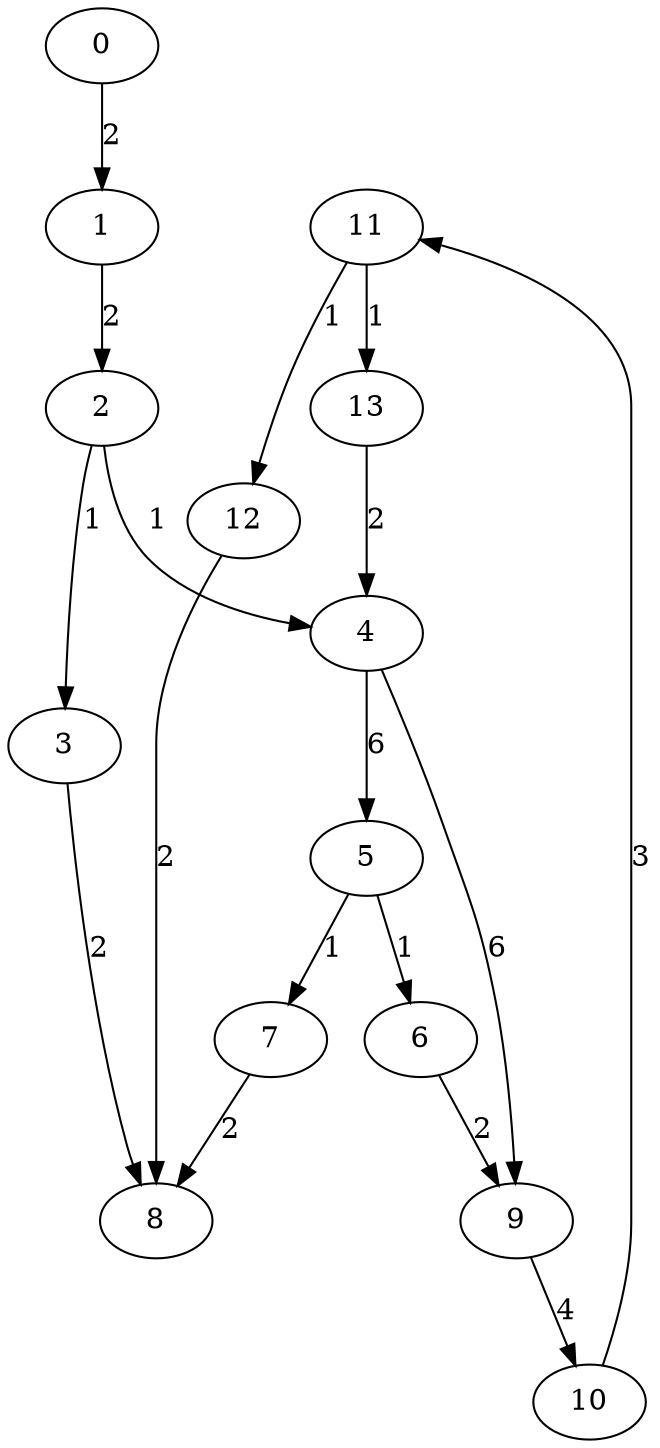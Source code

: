 digraph G {
	graph [bb="0,0,306,687"];
	node [label="\N"];
	11	 [height=0.5,
		pos="185,582",
		width=0.75];
	12	 [height=0.5,
		pos="106,441",
		width=0.75];
	11 -> 12	 [label=1,
		lp="168.5,538.5",
		pos="e,115.16,458.11 175.78,564.78 162.11,540.72 136.33,495.36 120.22,467.02"];
	13	 [height=0.5,
		pos="185,495",
		width=0.75];
	11 -> 13	 [label=1,
		lp="188.5,538.5",
		pos="e,185,513.18 185,563.8 185,552.16 185,536.55 185,523.24"];
	8	 [height=0.5,
		pos="71,105",
		width=0.75];
	12 -> 8	 [label=2,
		lp="74.5,279",
		pos="e,71,123.26 96.987,423.66 86.616,403.3 71,367.14 71,334 71,334 71,334 71,191 71,171.75 71,150.05 71,133.4"];
	4	 [height=0.5,
		pos="185,387",
		width=0.75];
	13 -> 4	 [label=2,
		lp="188.5,441",
		pos="e,185,405.34 185,476.97 185,460.38 185,434.88 185,415.43"];
	2	 [height=0.5,
		pos="41,495",
		width=0.75];
	3	 [height=0.5,
		pos="27,333",
		width=0.75];
	2 -> 3	 [label=1,
		lp="40.5,441",
		pos="e,28.176,351 38.931,476.92 38.272,471.23 37.568,464.84 37,459 33.737,425.4 30.758,386.65 28.916,361.31"];
	2 -> 4	 [label=1,
		lp="70.5,441",
		pos="e,158.18,389.2 42.867,476.99 45.521,460.92 51.882,437.2 67,423 88.903,402.43 122.35,393.9 148.05,390.38"];
	3 -> 8	 [label=2,
		lp="42.5,235.5",
		pos="e,63.526,122.47 28.391,314.87 31.415,281.1 39.747,203.79 57,141 57.823,138 58.822,134.92 59.904,131.87"];
	5	 [height=0.5,
		pos="185,279",
		width=0.75];
	4 -> 5	 [label=6,
		lp="188.5,333",
		pos="e,185,297.34 185,368.97 185,352.38 185,326.88 185,307.43"];
	9	 [height=0.5,
		pos="244,105",
		width=0.75];
	4 -> 9	 [label=6,
		lp="237.5,235.5",
		pos="e,243.61,123.18 192.97,369.67 201.21,352.12 213.85,323.21 221,297 236.52,240.11 241.57,170.83 243.21,133.32"];
	6	 [height=0.5,
		pos="198,192",
		width=0.75];
	5 -> 6	 [label=1,
		lp="195.5,235.5",
		pos="e,195.37,210.18 187.63,260.8 189.41,249.16 191.8,233.55 193.83,220.24"];
	7	 [height=0.5,
		pos="126,192",
		width=0.75];
	5 -> 7	 [label=1,
		lp="162.5,235.5",
		pos="e,136.95,208.78 174.18,262.41 165.42,249.79 152.92,231.79 142.85,217.28"];
	6 -> 9	 [label=2,
		lp="226.5,148.5",
		pos="e,235.31,122.05 206.87,174.61 213.53,162.3 222.77,145.23 230.37,131.19"];
	7 -> 8	 [label=2,
		lp="105.5,148.5",
		pos="e,81.299,121.92 115.65,175.01 107.51,162.43 96.027,144.68 86.745,130.33"];
	10	 [height=0.5,
		pos="279,18",
		width=0.75];
	9 -> 10	 [label=4,
		lp="266.5,61.5",
		pos="e,272.22,35.469 250.91,87.207 255.88,75.138 262.68,58.638 268.34,44.891"];
	10 -> 11	 [label=3,
		lp="302.5,279",
		pos="e,209.74,574.55 285.33,35.662 291.19,52.605 299,79.744 299,104 299,496 299,496 299,496 299,536.22 252.83,559.67 219.25,571.41"];
	1	 [height=0.5,
		pos="41,582",
		width=0.75];
	1 -> 2	 [label=2,
		lp="44.5,538.5",
		pos="e,41,513.18 41,563.8 41,552.16 41,536.55 41,523.24"];
	0	 [height=0.5,
		pos="41,669",
		width=0.75];
	0 -> 1	 [label=2,
		lp="44.5,625.5",
		pos="e,41,600.18 41,650.8 41,639.16 41,623.55 41,610.24"];
}
